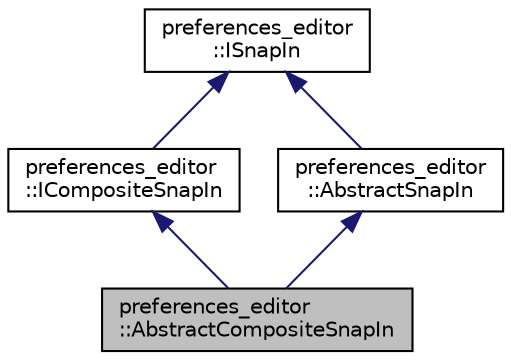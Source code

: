 digraph "preferences_editor::AbstractCompositeSnapIn"
{
 // LATEX_PDF_SIZE
  edge [fontname="Helvetica",fontsize="10",labelfontname="Helvetica",labelfontsize="10"];
  node [fontname="Helvetica",fontsize="10",shape=record];
  Node1 [label="preferences_editor\l::AbstractCompositeSnapIn",height=0.2,width=0.4,color="black", fillcolor="grey75", style="filled", fontcolor="black",tooltip=" "];
  Node2 -> Node1 [dir="back",color="midnightblue",fontsize="10",style="solid",fontname="Helvetica"];
  Node2 [label="preferences_editor\l::ICompositeSnapIn",height=0.2,width=0.4,color="black", fillcolor="white", style="filled",URL="$classpreferences__editor_1_1_i_composite_snap_in.html",tooltip="Composite snap-in requires list of dependencies to operate."];
  Node3 -> Node2 [dir="back",color="midnightblue",fontsize="10",style="solid",fontname="Helvetica"];
  Node3 [label="preferences_editor\l::ISnapIn",height=0.2,width=0.4,color="black", fillcolor="white", style="filled",URL="$classpreferences__editor_1_1_i_snap_in.html",tooltip="The ISnapIn interface is a base for all snap-ins in a system."];
  Node4 -> Node1 [dir="back",color="midnightblue",fontsize="10",style="solid",fontname="Helvetica"];
  Node4 [label="preferences_editor\l::AbstractSnapIn",height=0.2,width=0.4,color="black", fillcolor="white", style="filled",URL="$classpreferences__editor_1_1_abstract_snap_in.html",tooltip="Adapts interface of a ISnapIn for a plugin."];
  Node3 -> Node4 [dir="back",color="midnightblue",fontsize="10",style="solid",fontname="Helvetica"];
}
